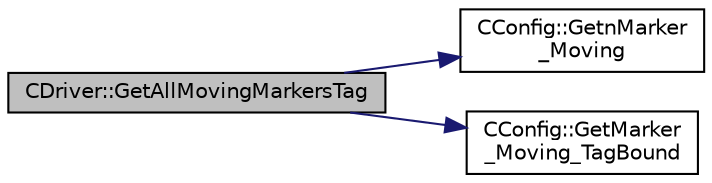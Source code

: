 digraph "CDriver::GetAllMovingMarkersTag"
{
  edge [fontname="Helvetica",fontsize="10",labelfontname="Helvetica",labelfontsize="10"];
  node [fontname="Helvetica",fontsize="10",shape=record];
  rankdir="LR";
  Node1441 [label="CDriver::GetAllMovingMarkersTag",height=0.2,width=0.4,color="black", fillcolor="grey75", style="filled", fontcolor="black"];
  Node1441 -> Node1442 [color="midnightblue",fontsize="10",style="solid",fontname="Helvetica"];
  Node1442 [label="CConfig::GetnMarker\l_Moving",height=0.2,width=0.4,color="black", fillcolor="white", style="filled",URL="$class_c_config.html#a2b19050c45ae0112edf954bb51bb1dbf",tooltip="Get the total number of moving markers. "];
  Node1441 -> Node1443 [color="midnightblue",fontsize="10",style="solid",fontname="Helvetica"];
  Node1443 [label="CConfig::GetMarker\l_Moving_TagBound",height=0.2,width=0.4,color="black", fillcolor="white", style="filled",URL="$class_c_config.html#a3fe6a127fa7133bd966fe572e070fe44",tooltip="Get the name of the surface defined in the geometry file. "];
}
